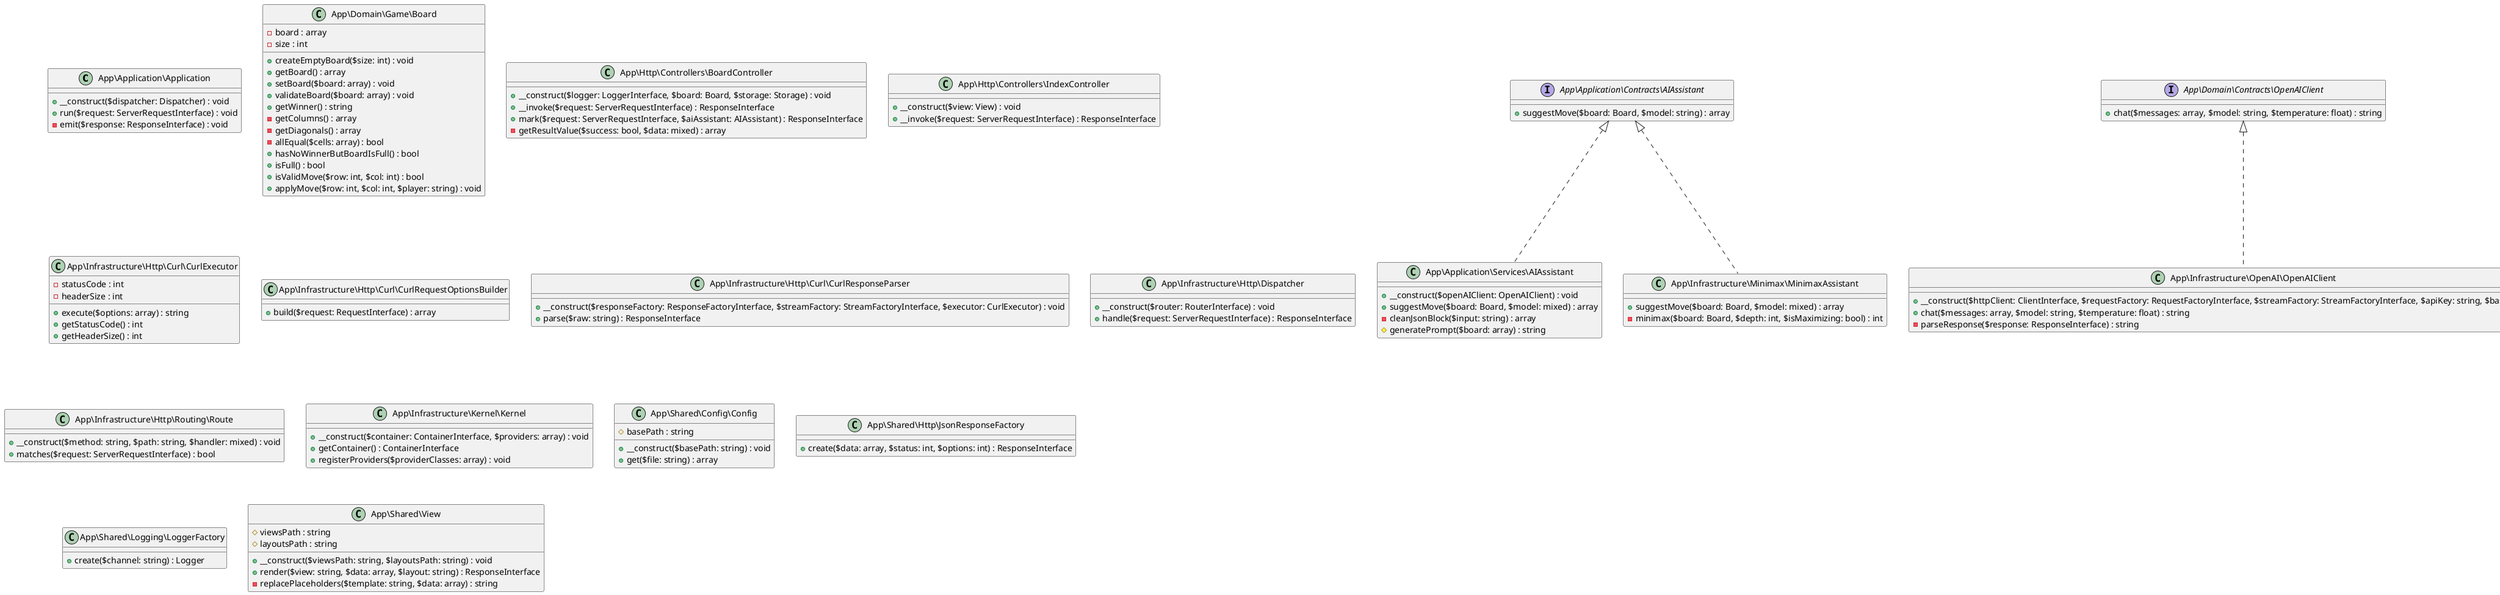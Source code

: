 @startuml
class App\Application\Application {
 + __construct($dispatcher: Dispatcher) : void
 + run($request: ServerRequestInterface) : void
 - emit($response: ResponseInterface) : void
}

interface App\Application\Contracts\AIAssistant {
 + suggestMove($board: Board, $model: string) : array
}

class App\Application\Services\AIAssistant {
 + __construct($openAIClient: OpenAIClient) : void
 + suggestMove($board: Board, $model: mixed) : array
 - cleanJsonBlock($input: string) : array
 # generatePrompt($board: array) : string
}

interface App\Domain\Contracts\OpenAIClient {
 + chat($messages: array, $model: string, $temperature: float) : string
}

interface App\Domain\Contracts\Storage {
 + save($key: string, $value: mixed) : void
 + load($key: string) : mixed
 + delete($key: string) : void
 + exists($key: string) : bool
 + clear() : void
}

class App\Domain\Game\Board {
 - board : array
 - size : int
 + createEmptyBoard($size: int) : void
 + getBoard() : array
 + setBoard($board: array) : void
 + validateBoard($board: array) : void
 + getWinner() : string
 - getColumns() : array
 - getDiagonals() : array
 - allEqual($cells: array) : bool
 + hasNoWinnerButBoardIsFull() : bool
 + isFull() : bool
 + isValidMove($row: int, $col: int) : bool
 + applyMove($row: int, $col: int, $player: string) : void
}

class App\Http\Controllers\BoardController {
 + __construct($logger: LoggerInterface, $board: Board, $storage: Storage) : void
 + __invoke($request: ServerRequestInterface) : ResponseInterface
 + mark($request: ServerRequestInterface, $aiAssistant: AIAssistant) : ResponseInterface
 - getResultValue($success: bool, $data: mixed) : array
}

class App\Http\Controllers\IndexController {
 + __construct($view: View) : void
 + __invoke($request: ServerRequestInterface) : ResponseInterface
}

class App\Infrastructure\Container\Container {
 # bindings : array
 # instances : array
 + bind($id: string, $resolver: string|callable) : void
 + get($id: string) : mixed
 + has($id: string) : bool
}

class App\Infrastructure\Exception\KernelException {
}

class App\Infrastructure\Exception\NotFoundException {
}

class App\Infrastructure\Exception\OpenAIException {
}

interface App\Infrastructure\Http\Contracts\RouterInterface {
 + add($method: string, $path: string, $handler: callable) : void
 + match($request: ServerRequestInterface) : ?callable
}

class App\Infrastructure\Http\Curl\CurlExecutor {
 - statusCode : int
 - headerSize : int
 + execute($options: array) : string
 + getStatusCode() : int
 + getHeaderSize() : int
}

class App\Infrastructure\Http\Curl\CurlHttpClient {
 + __construct($optionsBuilder: CurlRequestOptionsBuilder, $executor: CurlExecutor, $responseParser: CurlResponseParser) : void
 + sendRequest($request: RequestInterface) : ResponseInterface
}

class App\Infrastructure\Http\Curl\CurlRequestOptionsBuilder {
 + build($request: RequestInterface) : array
}

class App\Infrastructure\Http\Curl\CurlResponseParser {
 + __construct($responseFactory: ResponseFactoryInterface, $streamFactory: StreamFactoryInterface, $executor: CurlExecutor) : void
 + parse($raw: string) : ResponseInterface
}

class App\Infrastructure\Http\Dispatcher {
 + __construct($router: RouterInterface) : void
 + handle($request: ServerRequestInterface) : ResponseInterface
}

class App\Infrastructure\Http\Routing\Route {
 + __construct($method: string, $path: string, $handler: mixed) : void
 + matches($request: ServerRequestInterface) : bool
}

class App\Infrastructure\Http\Routing\Router {
 - routes : array
 + add($method: string, $path: string, $handler: callable) : void
 + match($request: ServerRequestInterface) : ?callable
}

class App\Infrastructure\Kernel\Kernel {
 + __construct($container: ContainerInterface, $providers: array) : void
 + getContainer() : ContainerInterface
 + registerProviders($providerClasses: array) : void
}

class App\Infrastructure\Minimax\MinimaxAssistant {
 + suggestMove($board: Board, $model: mixed) : array
 - minimax($board: Board, $depth: int, $isMaximizing: bool) : int
}

class App\Infrastructure\OpenAI\OpenAIClient {
 + __construct($httpClient: ClientInterface, $requestFactory: RequestFactoryInterface, $streamFactory: StreamFactoryInterface, $apiKey: string, $baseUrl: string) : void
 + chat($messages: array, $model: string, $temperature: float) : string
 - parseResponse($response: ResponseInterface) : string
}

class App\Infrastructure\Providers\AIAssistantServiceProvider {
 + register($container: ContainerInterface) : void
}

class App\Infrastructure\Providers\AIClientServiceProvider {
 + register($container: ContainerInterface) : void
}

class App\Infrastructure\Providers\StorageServiceProvider {
 + register($container: ContainerInterface) : void
}

class App\Shared\Config\Config {
 # basePath : string
 + __construct($basePath: string) : void
 + get($file: string) : array
}

interface App\Shared\Contracts\ServiceProvider {
 + register($container: ContainerInterface) : void
}

class App\Shared\Exception\ConfigException {
}

class App\Shared\ContainerException {
}

class App\Shared\Exception\CurlException {
}

class App\Shared\Exception\FileNotFoundException {
}

class App\Shared\Exception\InvalidMoveException {
}

class App\Shared\Http\JsonResponseFactory {
 + create($data: array, $status: int, $options: int) : ResponseInterface
}

class App\Shared\Logging\LoggerFactory {
 + create($channel: string) : Logger
}

class App\Shared\View {
 # viewsPath : string
 # layoutsPath : string
 + __construct($viewsPath: string, $layoutsPath: string) : void
 + render($view: string, $data: array, $layout: string) : ResponseInterface
 - replacePlaceholders($template: string, $data: array) : string
}

class App\Storage\SessionStorage {
 - namespace : string
 - logger : mixed
 + __construct($logger: LoggerInterface, $namespace: string) : void
 + save($key: string, $value: mixed) : void
 + load($key: string) : mixed
 + delete($key: string) : void
 + exists($key: string) : bool
 + clear() : void
 - ensureSessionStarted() : void
}

App\Application\Contracts\AIAssistant <|.. App\Application\Services\AIAssistant
Psr\Container\ContainerInterface <|.. App\Infrastructure\Container\Container
Exception <|-- App\Infrastructure\Exception\KernelException
Exception <|-- App\Infrastructure\Exception\NotFoundException
Psr\Container\NotFoundExceptionInterface <|.. App\Infrastructure\Exception\NotFoundException
RuntimeException <|-- App\Infrastructure\Exception\OpenAIException
Psr\Http\Client\ClientInterface <|.. App\Infrastructure\Http\Curl\CurlHttpClient
App\Infrastructure\Http\Contracts\RouterInterface <|.. App\Infrastructure\Http\Routing\Router
App\Application\Contracts\AIAssistant <|.. App\Infrastructure\Minimax\MinimaxAssistant
App\Domain\Contracts\OpenAIClient <|.. App\Infrastructure\OpenAI\OpenAIClient
App\Shared\Contracts\ServiceProvider <|.. App\Infrastructure\Providers\AIAssistantServiceProvider
App\Shared\Contracts\ServiceProvider <|.. App\Infrastructure\Providers\AIClientServiceProvider
App\Shared\Contracts\ServiceProvider <|.. App\Infrastructure\Providers\StorageServiceProvider
Exception <|-- App\Shared\Exception\ConfigException
Exception <|-- App\Shared\ContainerException
Psr\Container\ContainerExceptionInterface <|.. App\Shared\ContainerException
RuntimeException <|-- App\Shared\Exception\CurlException
Exception <|-- App\Shared\Exception\FileNotFoundException
Exception <|-- App\Shared\Exception\InvalidMoveException
App\Domain\Contracts\Storage <|.. App\Storage\SessionStorage
@enduml